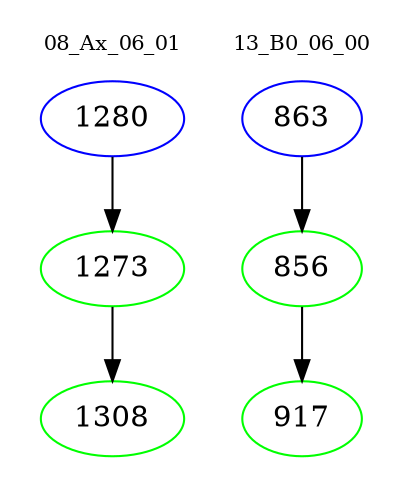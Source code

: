 digraph{
subgraph cluster_0 {
color = white
label = "08_Ax_06_01";
fontsize=10;
T0_1280 [label="1280", color="blue"]
T0_1280 -> T0_1273 [color="black"]
T0_1273 [label="1273", color="green"]
T0_1273 -> T0_1308 [color="black"]
T0_1308 [label="1308", color="green"]
}
subgraph cluster_1 {
color = white
label = "13_B0_06_00";
fontsize=10;
T1_863 [label="863", color="blue"]
T1_863 -> T1_856 [color="black"]
T1_856 [label="856", color="green"]
T1_856 -> T1_917 [color="black"]
T1_917 [label="917", color="green"]
}
}
